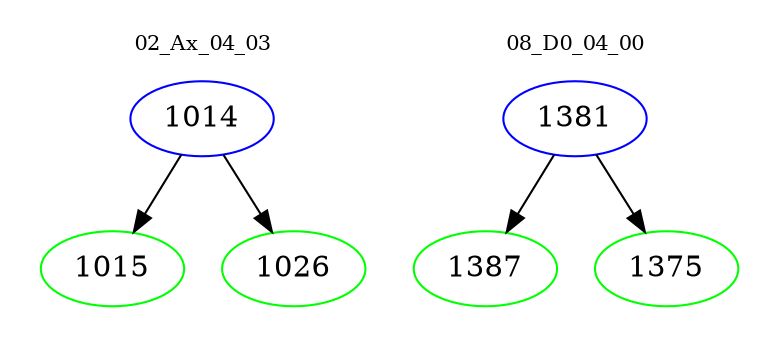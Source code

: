digraph{
subgraph cluster_0 {
color = white
label = "02_Ax_04_03";
fontsize=10;
T0_1014 [label="1014", color="blue"]
T0_1014 -> T0_1015 [color="black"]
T0_1015 [label="1015", color="green"]
T0_1014 -> T0_1026 [color="black"]
T0_1026 [label="1026", color="green"]
}
subgraph cluster_1 {
color = white
label = "08_D0_04_00";
fontsize=10;
T1_1381 [label="1381", color="blue"]
T1_1381 -> T1_1387 [color="black"]
T1_1387 [label="1387", color="green"]
T1_1381 -> T1_1375 [color="black"]
T1_1375 [label="1375", color="green"]
}
}
